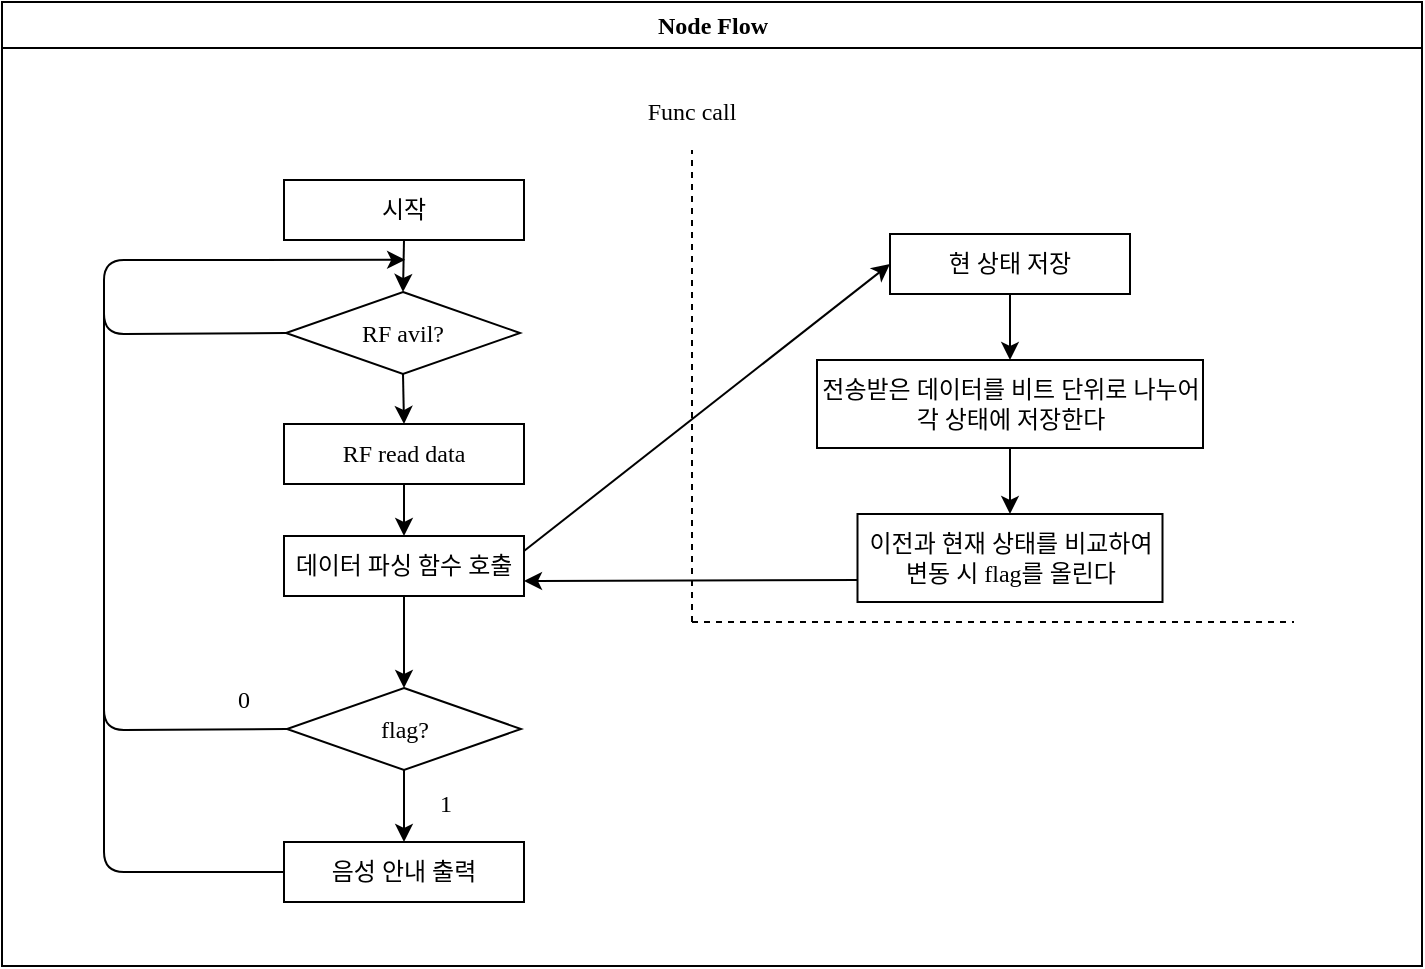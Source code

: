 <mxfile>
    <diagram id="C5RBs43oDa-KdzZeNtuy" name="Page-1">
        <mxGraphModel dx="970" dy="718" grid="0" gridSize="10" guides="1" tooltips="1" connect="1" arrows="1" fold="1" page="1" pageScale="1" pageWidth="827" pageHeight="1169" math="0" shadow="0">
            <root>
                <mxCell id="WIyWlLk6GJQsqaUBKTNV-0"/>
                <mxCell id="WIyWlLk6GJQsqaUBKTNV-1" parent="WIyWlLk6GJQsqaUBKTNV-0"/>
                <mxCell id="107" value="Node Flow" style="swimlane;strokeWidth=1;fontSize=12;startSize=23;fontFamily=프리텐다드;html=1;fontSource=https%3A%2F%2Fcdn.jsdelivr.net%2Fgh%2FProject-Noonnu%2Fnoonfonts_2107%401.1%2FPretendard-Regular.woff;" vertex="1" parent="WIyWlLk6GJQsqaUBKTNV-1">
                    <mxGeometry x="59" y="70" width="710" height="482" as="geometry">
                        <mxRectangle x="59" y="70" width="84" height="23" as="alternateBounds"/>
                    </mxGeometry>
                </mxCell>
                <mxCell id="108" style="edgeStyle=none;html=1;exitX=0.5;exitY=1;exitDx=0;exitDy=0;entryX=0.5;entryY=0;entryDx=0;entryDy=0;fontFamily=프리텐다드;fontSource=https%3A%2F%2Fcdn.jsdelivr.net%2Fgh%2FProject-Noonnu%2Fnoonfonts_2107%401.1%2FPretendard-Regular.woff;" edge="1" parent="107" source="109" target="111">
                    <mxGeometry relative="1" as="geometry"/>
                </mxCell>
                <mxCell id="109" value="시작" style="rounded=0;whiteSpace=wrap;html=1;fontFamily=프리텐다드;fontSource=https%3A%2F%2Fcdn.jsdelivr.net%2Fgh%2FProject-Noonnu%2Fnoonfonts_2107%401.1%2FPretendard-Regular.woff;" vertex="1" parent="107">
                    <mxGeometry x="141" y="89" width="120" height="30" as="geometry"/>
                </mxCell>
                <mxCell id="121" style="edgeStyle=none;html=1;exitX=0.5;exitY=1;exitDx=0;exitDy=0;entryX=0.5;entryY=0;entryDx=0;entryDy=0;fontFamily=프리텐다드;fontSource=https%3A%2F%2Fcdn.jsdelivr.net%2Fgh%2FProject-Noonnu%2Fnoonfonts_2107%401.1%2FPretendard-Regular.woff;" edge="1" parent="107" source="111" target="112">
                    <mxGeometry relative="1" as="geometry"/>
                </mxCell>
                <mxCell id="111" value="RF avil?" style="rhombus;whiteSpace=wrap;html=1;fontFamily=프리텐다드;fontSource=https%3A%2F%2Fcdn.jsdelivr.net%2Fgh%2FProject-Noonnu%2Fnoonfonts_2107%401.1%2FPretendard-Regular.woff;" vertex="1" parent="107">
                    <mxGeometry x="142" y="145" width="117" height="41" as="geometry"/>
                </mxCell>
                <mxCell id="117" value="" style="edgeStyle=none;html=1;fontFamily=프리텐다드;fontSource=https%3A%2F%2Fcdn.jsdelivr.net%2Fgh%2FProject-Noonnu%2Fnoonfonts_2107%401.1%2FPretendard-Regular.woff;" edge="1" parent="107" source="112" target="115">
                    <mxGeometry relative="1" as="geometry"/>
                </mxCell>
                <mxCell id="112" value="RF read data" style="rounded=0;whiteSpace=wrap;html=1;fontFamily=프리텐다드;fontSource=https%3A%2F%2Fcdn.jsdelivr.net%2Fgh%2FProject-Noonnu%2Fnoonfonts_2107%401.1%2FPretendard-Regular.woff;" vertex="1" parent="107">
                    <mxGeometry x="141" y="211" width="120" height="30" as="geometry"/>
                </mxCell>
                <mxCell id="143" value="" style="edgeStyle=none;html=1;fontFamily=프리텐다드;fontSource=https%3A%2F%2Fcdn.jsdelivr.net%2Fgh%2FProject-Noonnu%2Fnoonfonts_2107%401.1%2FPretendard-Regular.woff;" edge="1" parent="107" source="115" target="141">
                    <mxGeometry relative="1" as="geometry"/>
                </mxCell>
                <mxCell id="115" value="데이터 파싱 함수 호출" style="rounded=0;whiteSpace=wrap;html=1;fontFamily=프리텐다드;fontSource=https%3A%2F%2Fcdn.jsdelivr.net%2Fgh%2FProject-Noonnu%2Fnoonfonts_2107%401.1%2FPretendard-Regular.woff;" vertex="1" parent="107">
                    <mxGeometry x="141" y="267" width="120" height="30" as="geometry"/>
                </mxCell>
                <mxCell id="138" style="edgeStyle=none;html=1;exitX=0.5;exitY=1;exitDx=0;exitDy=0;entryX=0.5;entryY=0;entryDx=0;entryDy=0;fontFamily=프리텐다드;fontSource=https%3A%2F%2Fcdn.jsdelivr.net%2Fgh%2FProject-Noonnu%2Fnoonfonts_2107%401.1%2FPretendard-Regular.woff;" edge="1" parent="107" source="122" target="134">
                    <mxGeometry relative="1" as="geometry"/>
                </mxCell>
                <mxCell id="122" value="현 상태 저장" style="rounded=0;whiteSpace=wrap;html=1;fontFamily=프리텐다드;fontSource=https%3A%2F%2Fcdn.jsdelivr.net%2Fgh%2FProject-Noonnu%2Fnoonfonts_2107%401.1%2FPretendard-Regular.woff;" vertex="1" parent="107">
                    <mxGeometry x="444" y="116" width="120" height="30" as="geometry"/>
                </mxCell>
                <mxCell id="123" value="" style="endArrow=classic;html=1;exitX=1;exitY=0.25;exitDx=0;exitDy=0;entryX=0;entryY=0.5;entryDx=0;entryDy=0;fontFamily=프리텐다드;fontSource=https%3A%2F%2Fcdn.jsdelivr.net%2Fgh%2FProject-Noonnu%2Fnoonfonts_2107%401.1%2FPretendard-Regular.woff;" edge="1" parent="107" source="115" target="122">
                    <mxGeometry width="50" height="50" relative="1" as="geometry">
                        <mxPoint x="347" y="194" as="sourcePoint"/>
                        <mxPoint x="397" y="144" as="targetPoint"/>
                    </mxGeometry>
                </mxCell>
                <mxCell id="137" value="" style="edgeStyle=none;html=1;fontFamily=프리텐다드;fontSource=https%3A%2F%2Fcdn.jsdelivr.net%2Fgh%2FProject-Noonnu%2Fnoonfonts_2107%401.1%2FPretendard-Regular.woff;" edge="1" parent="107" source="134" target="135">
                    <mxGeometry relative="1" as="geometry"/>
                </mxCell>
                <mxCell id="134" value="전송받은 데이터를 비트 단위로 나누어&lt;br&gt;각 상태에 저장한다" style="rounded=0;whiteSpace=wrap;html=1;fontFamily=프리텐다드;fontSource=https%3A%2F%2Fcdn.jsdelivr.net%2Fgh%2FProject-Noonnu%2Fnoonfonts_2107%401.1%2FPretendard-Regular.woff;" vertex="1" parent="107">
                    <mxGeometry x="407.5" y="179" width="193" height="44" as="geometry"/>
                </mxCell>
                <mxCell id="139" style="edgeStyle=none;html=1;exitX=0;exitY=0.75;exitDx=0;exitDy=0;entryX=1;entryY=0.75;entryDx=0;entryDy=0;fontFamily=프리텐다드;fontSource=https%3A%2F%2Fcdn.jsdelivr.net%2Fgh%2FProject-Noonnu%2Fnoonfonts_2107%401.1%2FPretendard-Regular.woff;" edge="1" parent="107" source="135" target="115">
                    <mxGeometry relative="1" as="geometry"/>
                </mxCell>
                <mxCell id="135" value="이전과 현재 상태를 비교하여&lt;br&gt;변동 시 flag를 올린다" style="rounded=0;whiteSpace=wrap;html=1;fontFamily=프리텐다드;fontSource=https%3A%2F%2Fcdn.jsdelivr.net%2Fgh%2FProject-Noonnu%2Fnoonfonts_2107%401.1%2FPretendard-Regular.woff;" vertex="1" parent="107">
                    <mxGeometry x="427.75" y="256" width="152.5" height="44" as="geometry"/>
                </mxCell>
                <mxCell id="148" value="" style="edgeStyle=none;html=1;fontFamily=프리텐다드;fontSource=https%3A%2F%2Fcdn.jsdelivr.net%2Fgh%2FProject-Noonnu%2Fnoonfonts_2107%401.1%2FPretendard-Regular.woff;" edge="1" parent="107" source="141" target="147">
                    <mxGeometry relative="1" as="geometry"/>
                </mxCell>
                <mxCell id="141" value="flag?" style="rhombus;whiteSpace=wrap;html=1;fontFamily=프리텐다드;fontSource=https%3A%2F%2Fcdn.jsdelivr.net%2Fgh%2FProject-Noonnu%2Fnoonfonts_2107%401.1%2FPretendard-Regular.woff;" vertex="1" parent="107">
                    <mxGeometry x="142.5" y="343" width="117" height="41" as="geometry"/>
                </mxCell>
                <mxCell id="145" value="Func call" style="text;html=1;strokeColor=none;fillColor=none;align=center;verticalAlign=middle;whiteSpace=wrap;rounded=0;fontFamily=프리텐다드;fontSource=https%3A%2F%2Fcdn.jsdelivr.net%2Fgh%2FProject-Noonnu%2Fnoonfonts_2107%401.1%2FPretendard-Regular.woff;" vertex="1" parent="107">
                    <mxGeometry x="315" y="40" width="60" height="30" as="geometry"/>
                </mxCell>
                <mxCell id="146" value="" style="endArrow=none;dashed=1;html=1;fontFamily=프리텐다드;fontSource=https%3A%2F%2Fcdn.jsdelivr.net%2Fgh%2FProject-Noonnu%2Fnoonfonts_2107%401.1%2FPretendard-Regular.woff;" edge="1" parent="107">
                    <mxGeometry width="50" height="50" relative="1" as="geometry">
                        <mxPoint x="345" y="310" as="sourcePoint"/>
                        <mxPoint x="646" y="310" as="targetPoint"/>
                    </mxGeometry>
                </mxCell>
                <mxCell id="147" value="음성 안내 출력" style="rounded=0;whiteSpace=wrap;html=1;fontFamily=프리텐다드;fontSource=https%3A%2F%2Fcdn.jsdelivr.net%2Fgh%2FProject-Noonnu%2Fnoonfonts_2107%401.1%2FPretendard-Regular.woff;" vertex="1" parent="107">
                    <mxGeometry x="141" y="420" width="120" height="30" as="geometry"/>
                </mxCell>
                <mxCell id="151" value="" style="endArrow=none;html=1;entryX=0;entryY=0.5;entryDx=0;entryDy=0;fontFamily=프리텐다드;fontSource=https%3A%2F%2Fcdn.jsdelivr.net%2Fgh%2FProject-Noonnu%2Fnoonfonts_2107%401.1%2FPretendard-Regular.woff;" edge="1" parent="107" target="147">
                    <mxGeometry width="50" height="50" relative="1" as="geometry">
                        <mxPoint x="51" y="148" as="sourcePoint"/>
                        <mxPoint x="125" y="438" as="targetPoint"/>
                        <Array as="points">
                            <mxPoint x="51" y="435"/>
                        </Array>
                    </mxGeometry>
                </mxCell>
                <mxCell id="153" value="1" style="text;html=1;strokeColor=none;fillColor=none;align=center;verticalAlign=middle;whiteSpace=wrap;rounded=0;fontFamily=프리텐다드;fontSource=https%3A%2F%2Fcdn.jsdelivr.net%2Fgh%2FProject-Noonnu%2Fnoonfonts_2107%401.1%2FPretendard-Regular.woff;" vertex="1" parent="107">
                    <mxGeometry x="192" y="386" width="60" height="30" as="geometry"/>
                </mxCell>
                <mxCell id="154" value="0" style="text;html=1;strokeColor=none;fillColor=none;align=center;verticalAlign=middle;whiteSpace=wrap;rounded=0;fontFamily=프리텐다드;fontSource=https%3A%2F%2Fcdn.jsdelivr.net%2Fgh%2FProject-Noonnu%2Fnoonfonts_2107%401.1%2FPretendard-Regular.woff;" vertex="1" parent="107">
                    <mxGeometry x="91" y="334" width="60" height="30" as="geometry"/>
                </mxCell>
                <mxCell id="113" style="edgeStyle=none;html=1;exitX=0;exitY=0.5;exitDx=0;exitDy=0;fontFamily=프리텐다드;fontSource=https%3A%2F%2Fcdn.jsdelivr.net%2Fgh%2FProject-Noonnu%2Fnoonfonts_2107%401.1%2FPretendard-Regular.woff;" edge="1" parent="WIyWlLk6GJQsqaUBKTNV-1" source="111">
                    <mxGeometry relative="1" as="geometry">
                        <mxPoint x="260.571" y="198.914" as="targetPoint"/>
                        <Array as="points">
                            <mxPoint x="110" y="236"/>
                            <mxPoint x="110" y="199"/>
                        </Array>
                    </mxGeometry>
                </mxCell>
                <mxCell id="144" value="" style="endArrow=none;dashed=1;html=1;fontFamily=프리텐다드;fontSource=https%3A%2F%2Fcdn.jsdelivr.net%2Fgh%2FProject-Noonnu%2Fnoonfonts_2107%401.1%2FPretendard-Regular.woff;" edge="1" parent="WIyWlLk6GJQsqaUBKTNV-1">
                    <mxGeometry width="50" height="50" relative="1" as="geometry">
                        <mxPoint x="404" y="380" as="sourcePoint"/>
                        <mxPoint x="404" y="144" as="targetPoint"/>
                    </mxGeometry>
                </mxCell>
                <mxCell id="152" value="" style="endArrow=none;html=1;exitX=0;exitY=0.5;exitDx=0;exitDy=0;fontFamily=프리텐다드;fontSource=https%3A%2F%2Fcdn.jsdelivr.net%2Fgh%2FProject-Noonnu%2Fnoonfonts_2107%401.1%2FPretendard-Regular.woff;" edge="1" parent="WIyWlLk6GJQsqaUBKTNV-1" source="141">
                    <mxGeometry width="50" height="50" relative="1" as="geometry">
                        <mxPoint x="256" y="406" as="sourcePoint"/>
                        <mxPoint x="110" y="376" as="targetPoint"/>
                        <Array as="points">
                            <mxPoint x="110" y="434"/>
                        </Array>
                    </mxGeometry>
                </mxCell>
            </root>
        </mxGraphModel>
    </diagram>
</mxfile>